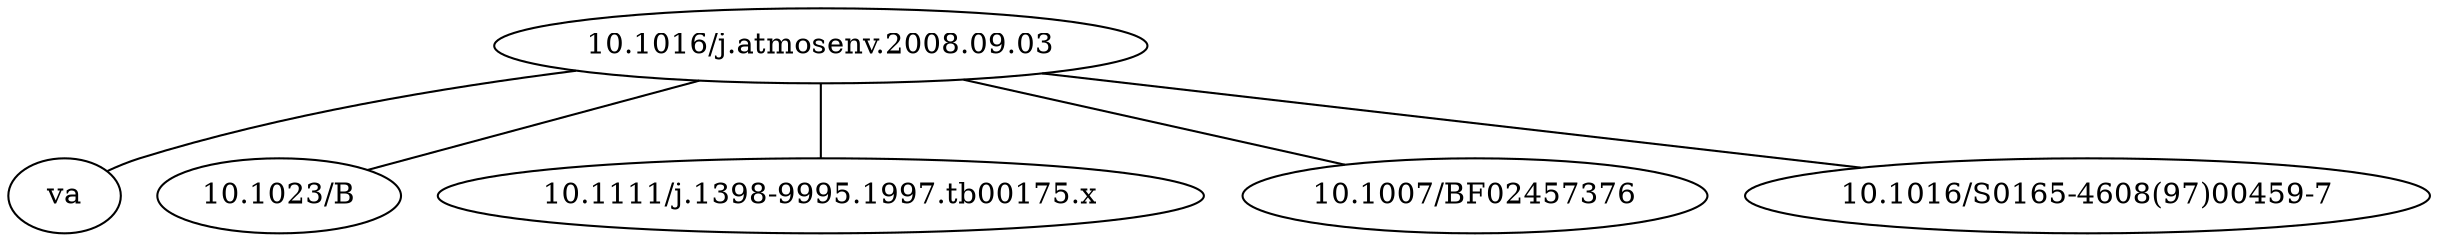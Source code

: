 strict graph mind_map156 {
	"10.1016/j.atmosenv.2008.09.03" -- va
	"10.1016/j.atmosenv.2008.09.03" -- "10.1023/B"
	"10.1016/j.atmosenv.2008.09.03" -- "10.1111/j.1398-9995.1997.tb00175.x"
	"10.1016/j.atmosenv.2008.09.03" -- "10.1007/BF02457376"
	"10.1016/j.atmosenv.2008.09.03" -- "10.1016/S0165-4608(97)00459-7"
}
